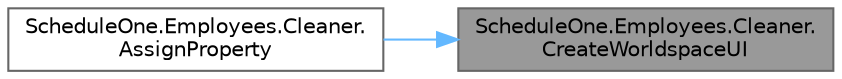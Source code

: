 digraph "ScheduleOne.Employees.Cleaner.CreateWorldspaceUI"
{
 // LATEX_PDF_SIZE
  bgcolor="transparent";
  edge [fontname=Helvetica,fontsize=10,labelfontname=Helvetica,labelfontsize=10];
  node [fontname=Helvetica,fontsize=10,shape=box,height=0.2,width=0.4];
  rankdir="RL";
  Node1 [id="Node000001",label="ScheduleOne.Employees.Cleaner.\lCreateWorldspaceUI",height=0.2,width=0.4,color="gray40", fillcolor="grey60", style="filled", fontcolor="black",tooltip=" "];
  Node1 -> Node2 [id="edge1_Node000001_Node000002",dir="back",color="steelblue1",style="solid",tooltip=" "];
  Node2 [id="Node000002",label="ScheduleOne.Employees.Cleaner.\lAssignProperty",height=0.2,width=0.4,color="grey40", fillcolor="white", style="filled",URL="$class_schedule_one_1_1_employees_1_1_cleaner.html#a5d55602fd41e22c0c0ba401547010860",tooltip=" "];
}
